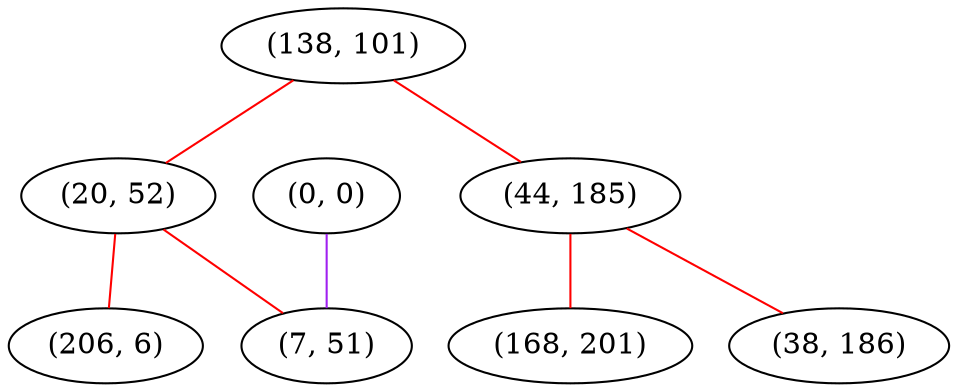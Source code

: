 graph "" {
"(138, 101)";
"(0, 0)";
"(20, 52)";
"(44, 185)";
"(206, 6)";
"(168, 201)";
"(7, 51)";
"(38, 186)";
"(138, 101)" -- "(20, 52)"  [color=red, key=0, weight=1];
"(138, 101)" -- "(44, 185)"  [color=red, key=0, weight=1];
"(0, 0)" -- "(7, 51)"  [color=purple, key=0, weight=4];
"(20, 52)" -- "(7, 51)"  [color=red, key=0, weight=1];
"(20, 52)" -- "(206, 6)"  [color=red, key=0, weight=1];
"(44, 185)" -- "(168, 201)"  [color=red, key=0, weight=1];
"(44, 185)" -- "(38, 186)"  [color=red, key=0, weight=1];
}
